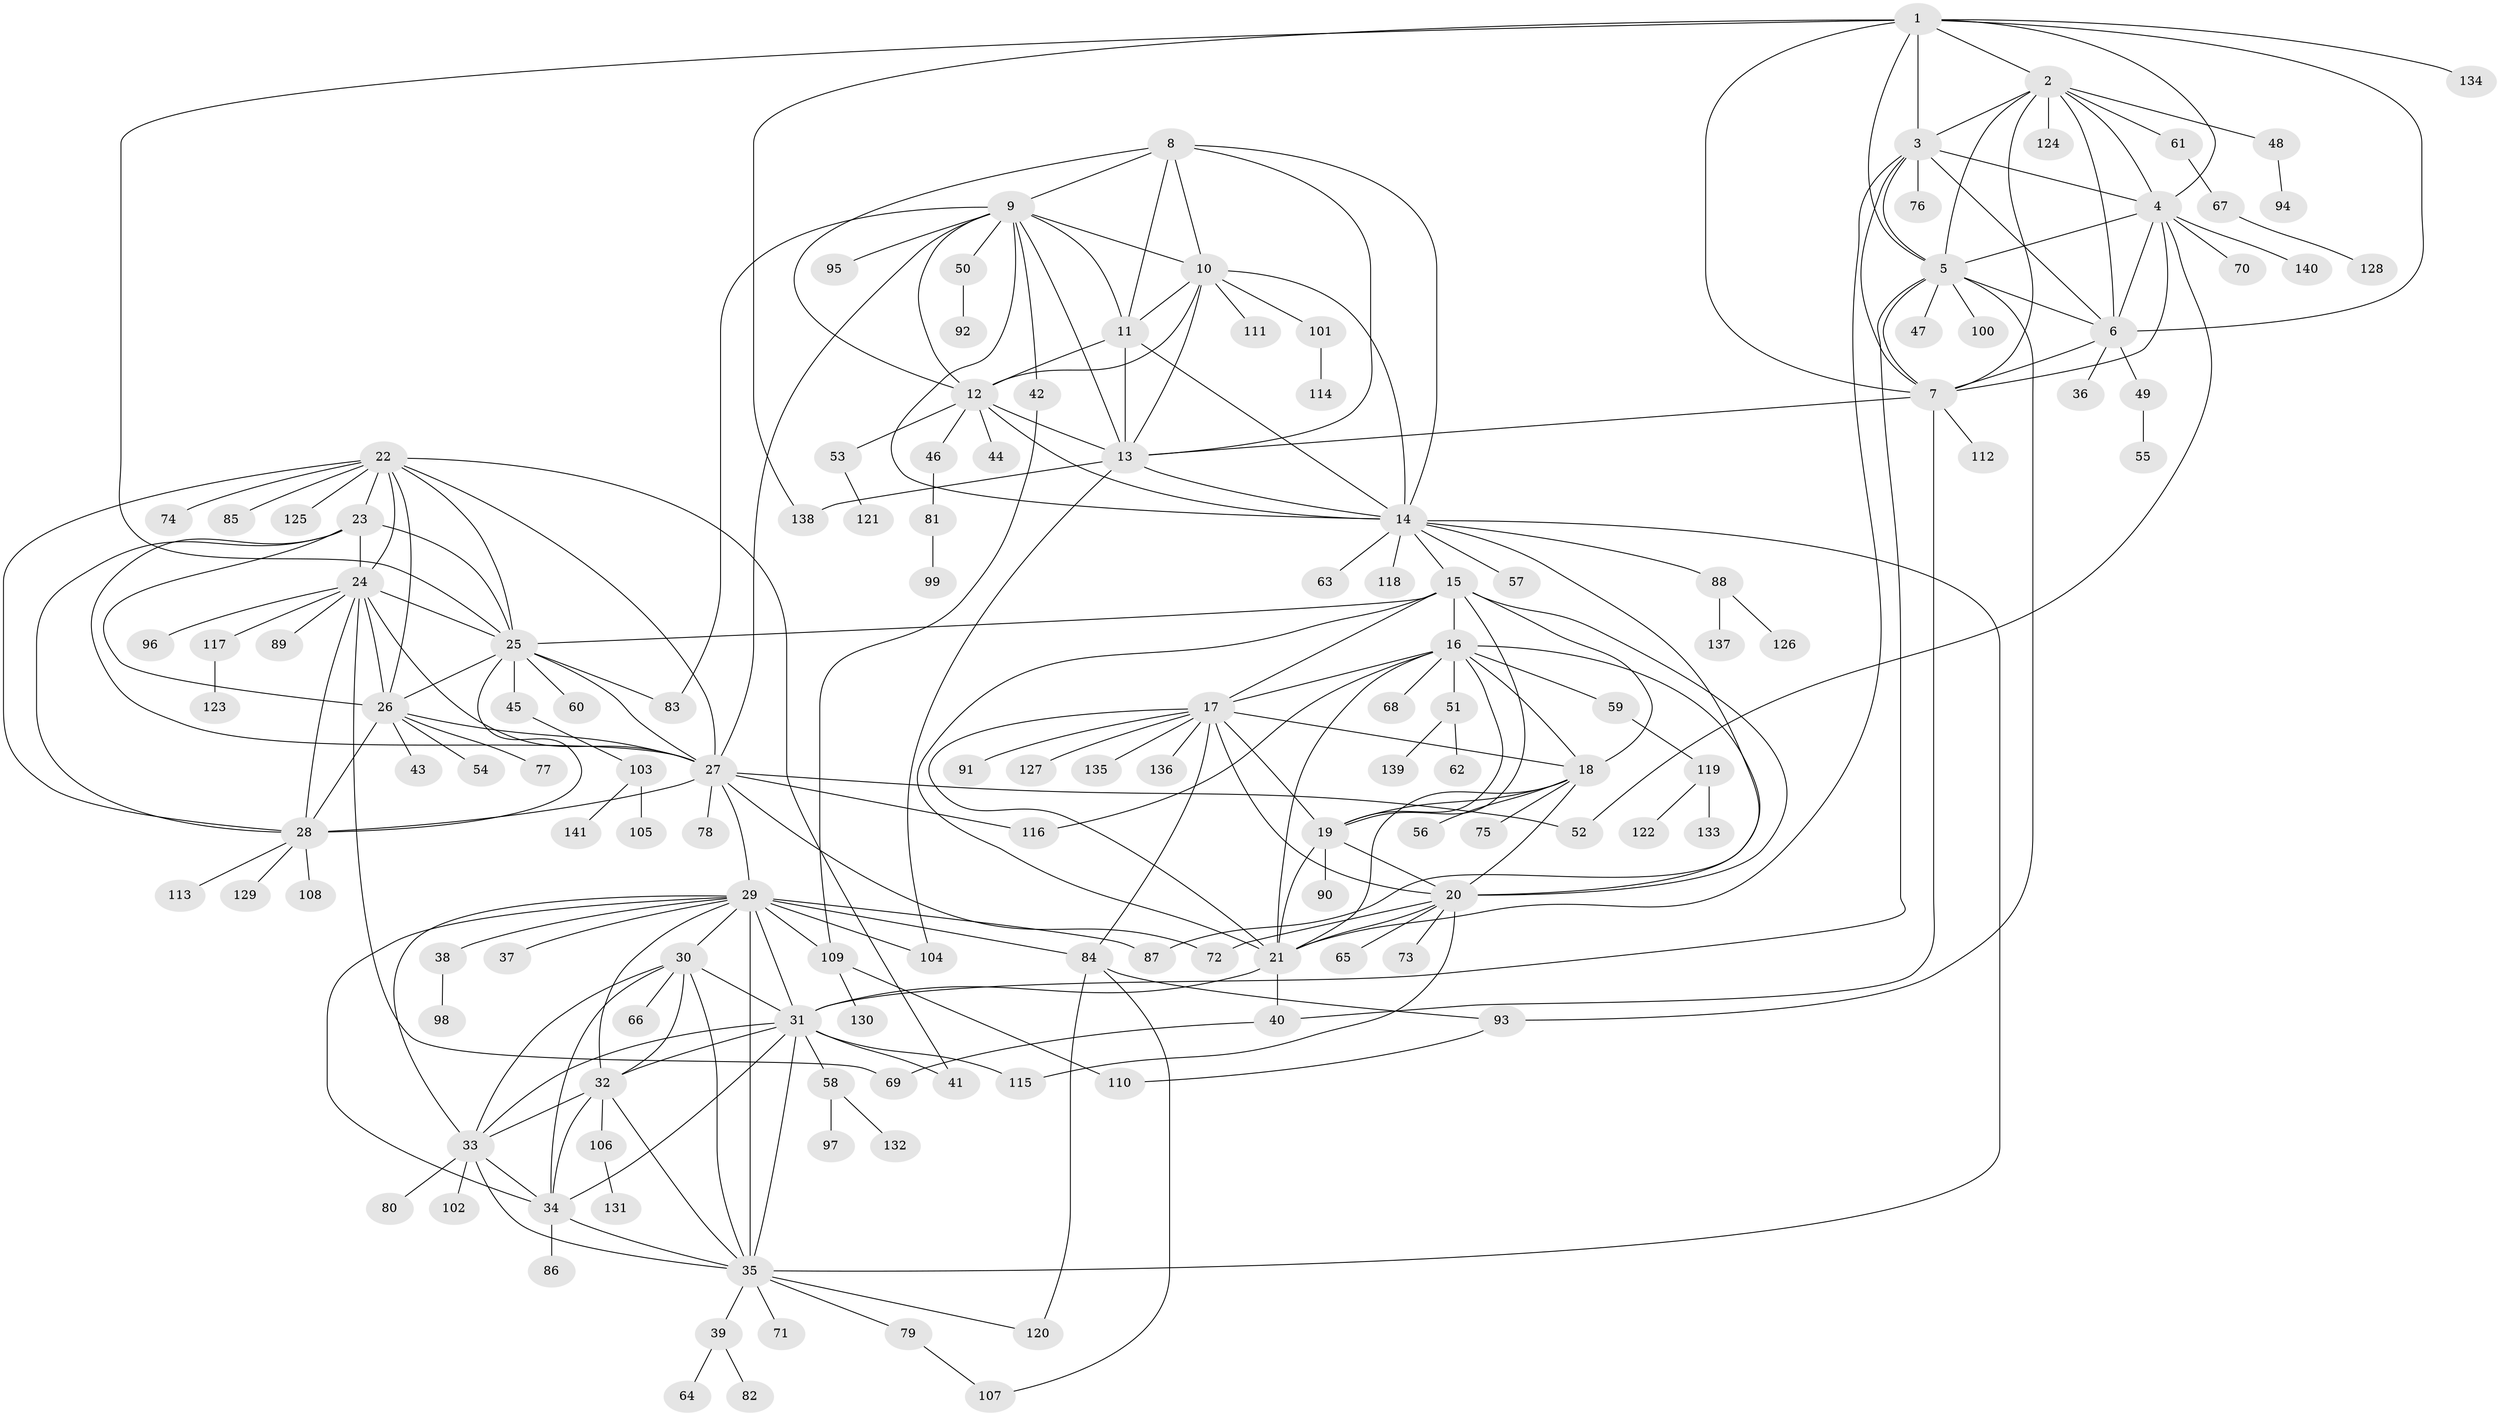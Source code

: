 // coarse degree distribution, {7: 0.046296296296296294, 11: 0.018518518518518517, 10: 0.046296296296296294, 4: 0.009259259259259259, 9: 0.037037037037037035, 19: 0.009259259259259259, 6: 0.037037037037037035, 12: 0.009259259259259259, 5: 0.009259259259259259, 14: 0.009259259259259259, 8: 0.009259259259259259, 1: 0.5370370370370371, 2: 0.21296296296296297, 3: 0.009259259259259259}
// Generated by graph-tools (version 1.1) at 2025/52/02/27/25 19:52:21]
// undirected, 141 vertices, 238 edges
graph export_dot {
graph [start="1"]
  node [color=gray90,style=filled];
  1;
  2;
  3;
  4;
  5;
  6;
  7;
  8;
  9;
  10;
  11;
  12;
  13;
  14;
  15;
  16;
  17;
  18;
  19;
  20;
  21;
  22;
  23;
  24;
  25;
  26;
  27;
  28;
  29;
  30;
  31;
  32;
  33;
  34;
  35;
  36;
  37;
  38;
  39;
  40;
  41;
  42;
  43;
  44;
  45;
  46;
  47;
  48;
  49;
  50;
  51;
  52;
  53;
  54;
  55;
  56;
  57;
  58;
  59;
  60;
  61;
  62;
  63;
  64;
  65;
  66;
  67;
  68;
  69;
  70;
  71;
  72;
  73;
  74;
  75;
  76;
  77;
  78;
  79;
  80;
  81;
  82;
  83;
  84;
  85;
  86;
  87;
  88;
  89;
  90;
  91;
  92;
  93;
  94;
  95;
  96;
  97;
  98;
  99;
  100;
  101;
  102;
  103;
  104;
  105;
  106;
  107;
  108;
  109;
  110;
  111;
  112;
  113;
  114;
  115;
  116;
  117;
  118;
  119;
  120;
  121;
  122;
  123;
  124;
  125;
  126;
  127;
  128;
  129;
  130;
  131;
  132;
  133;
  134;
  135;
  136;
  137;
  138;
  139;
  140;
  141;
  1 -- 2;
  1 -- 3;
  1 -- 4;
  1 -- 5;
  1 -- 6;
  1 -- 7;
  1 -- 25;
  1 -- 134;
  1 -- 138;
  2 -- 3;
  2 -- 4;
  2 -- 5;
  2 -- 6;
  2 -- 7;
  2 -- 48;
  2 -- 61;
  2 -- 124;
  3 -- 4;
  3 -- 5;
  3 -- 6;
  3 -- 7;
  3 -- 21;
  3 -- 76;
  4 -- 5;
  4 -- 6;
  4 -- 7;
  4 -- 52;
  4 -- 70;
  4 -- 140;
  5 -- 6;
  5 -- 7;
  5 -- 31;
  5 -- 47;
  5 -- 93;
  5 -- 100;
  6 -- 7;
  6 -- 36;
  6 -- 49;
  7 -- 13;
  7 -- 40;
  7 -- 112;
  8 -- 9;
  8 -- 10;
  8 -- 11;
  8 -- 12;
  8 -- 13;
  8 -- 14;
  9 -- 10;
  9 -- 11;
  9 -- 12;
  9 -- 13;
  9 -- 14;
  9 -- 27;
  9 -- 42;
  9 -- 50;
  9 -- 83;
  9 -- 95;
  10 -- 11;
  10 -- 12;
  10 -- 13;
  10 -- 14;
  10 -- 101;
  10 -- 111;
  11 -- 12;
  11 -- 13;
  11 -- 14;
  12 -- 13;
  12 -- 14;
  12 -- 44;
  12 -- 46;
  12 -- 53;
  13 -- 14;
  13 -- 104;
  13 -- 138;
  14 -- 15;
  14 -- 35;
  14 -- 57;
  14 -- 63;
  14 -- 87;
  14 -- 88;
  14 -- 118;
  15 -- 16;
  15 -- 17;
  15 -- 18;
  15 -- 19;
  15 -- 20;
  15 -- 21;
  15 -- 25;
  16 -- 17;
  16 -- 18;
  16 -- 19;
  16 -- 20;
  16 -- 21;
  16 -- 51;
  16 -- 59;
  16 -- 68;
  16 -- 116;
  17 -- 18;
  17 -- 19;
  17 -- 20;
  17 -- 21;
  17 -- 84;
  17 -- 91;
  17 -- 127;
  17 -- 135;
  17 -- 136;
  18 -- 19;
  18 -- 20;
  18 -- 21;
  18 -- 56;
  18 -- 75;
  19 -- 20;
  19 -- 21;
  19 -- 90;
  20 -- 21;
  20 -- 65;
  20 -- 72;
  20 -- 73;
  20 -- 115;
  21 -- 31;
  21 -- 40;
  22 -- 23;
  22 -- 24;
  22 -- 25;
  22 -- 26;
  22 -- 27;
  22 -- 28;
  22 -- 41;
  22 -- 74;
  22 -- 85;
  22 -- 125;
  23 -- 24;
  23 -- 25;
  23 -- 26;
  23 -- 27;
  23 -- 28;
  24 -- 25;
  24 -- 26;
  24 -- 27;
  24 -- 28;
  24 -- 69;
  24 -- 89;
  24 -- 96;
  24 -- 117;
  25 -- 26;
  25 -- 27;
  25 -- 28;
  25 -- 45;
  25 -- 60;
  25 -- 83;
  26 -- 27;
  26 -- 28;
  26 -- 43;
  26 -- 54;
  26 -- 77;
  27 -- 28;
  27 -- 29;
  27 -- 52;
  27 -- 72;
  27 -- 78;
  27 -- 116;
  28 -- 108;
  28 -- 113;
  28 -- 129;
  29 -- 30;
  29 -- 31;
  29 -- 32;
  29 -- 33;
  29 -- 34;
  29 -- 35;
  29 -- 37;
  29 -- 38;
  29 -- 84;
  29 -- 87;
  29 -- 104;
  29 -- 109;
  30 -- 31;
  30 -- 32;
  30 -- 33;
  30 -- 34;
  30 -- 35;
  30 -- 66;
  31 -- 32;
  31 -- 33;
  31 -- 34;
  31 -- 35;
  31 -- 41;
  31 -- 58;
  31 -- 115;
  32 -- 33;
  32 -- 34;
  32 -- 35;
  32 -- 106;
  33 -- 34;
  33 -- 35;
  33 -- 80;
  33 -- 102;
  34 -- 35;
  34 -- 86;
  35 -- 39;
  35 -- 71;
  35 -- 79;
  35 -- 120;
  38 -- 98;
  39 -- 64;
  39 -- 82;
  40 -- 69;
  42 -- 109;
  45 -- 103;
  46 -- 81;
  48 -- 94;
  49 -- 55;
  50 -- 92;
  51 -- 62;
  51 -- 139;
  53 -- 121;
  58 -- 97;
  58 -- 132;
  59 -- 119;
  61 -- 67;
  67 -- 128;
  79 -- 107;
  81 -- 99;
  84 -- 93;
  84 -- 107;
  84 -- 120;
  88 -- 126;
  88 -- 137;
  93 -- 110;
  101 -- 114;
  103 -- 105;
  103 -- 141;
  106 -- 131;
  109 -- 110;
  109 -- 130;
  117 -- 123;
  119 -- 122;
  119 -- 133;
}
